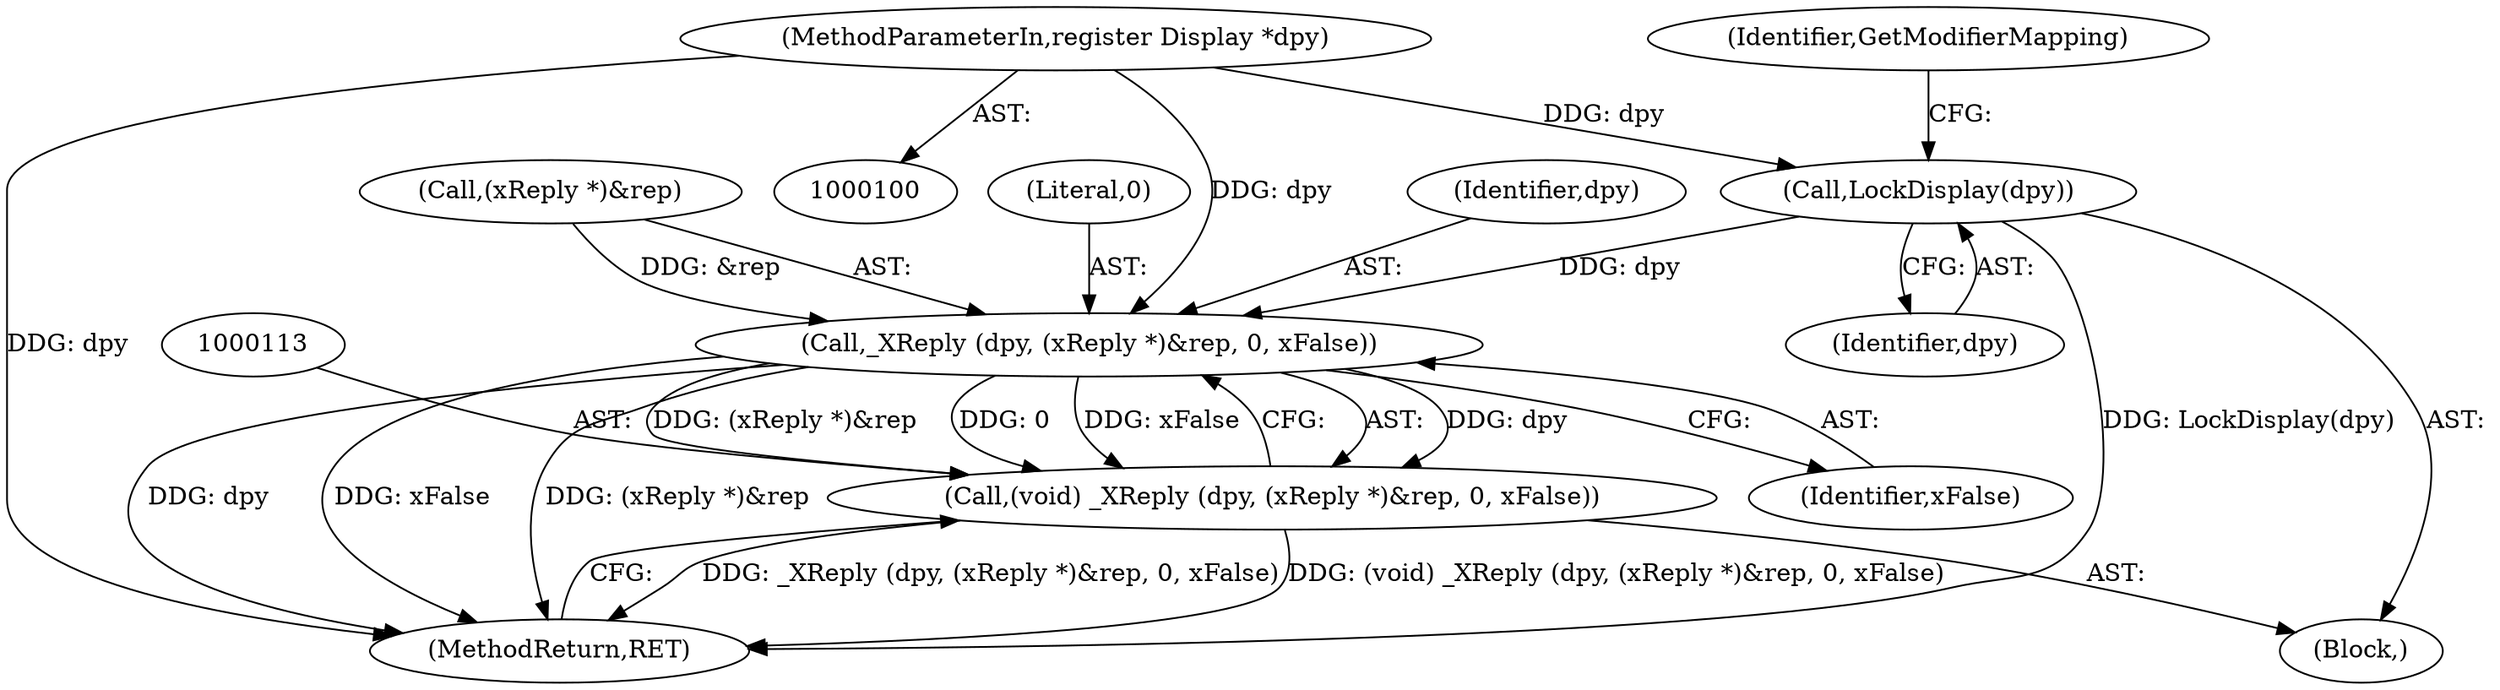 digraph "0_libx11_8c29f1607a31dac0911e45a0dd3d74173822b3c9_0@pointer" {
"1000101" [label="(MethodParameterIn,register Display *dpy)"];
"1000107" [label="(Call,LockDisplay(dpy))"];
"1000114" [label="(Call,_XReply (dpy, (xReply *)&rep, 0, xFalse))"];
"1000112" [label="(Call,(void) _XReply (dpy, (xReply *)&rep, 0, xFalse))"];
"1000108" [label="(Identifier,dpy)"];
"1000122" [label="(MethodReturn,RET)"];
"1000121" [label="(Identifier,xFalse)"];
"1000115" [label="(Identifier,dpy)"];
"1000114" [label="(Call,_XReply (dpy, (xReply *)&rep, 0, xFalse))"];
"1000110" [label="(Identifier,GetModifierMapping)"];
"1000112" [label="(Call,(void) _XReply (dpy, (xReply *)&rep, 0, xFalse))"];
"1000116" [label="(Call,(xReply *)&rep)"];
"1000102" [label="(Block,)"];
"1000101" [label="(MethodParameterIn,register Display *dpy)"];
"1000107" [label="(Call,LockDisplay(dpy))"];
"1000120" [label="(Literal,0)"];
"1000101" -> "1000100"  [label="AST: "];
"1000101" -> "1000122"  [label="DDG: dpy"];
"1000101" -> "1000107"  [label="DDG: dpy"];
"1000101" -> "1000114"  [label="DDG: dpy"];
"1000107" -> "1000102"  [label="AST: "];
"1000107" -> "1000108"  [label="CFG: "];
"1000108" -> "1000107"  [label="AST: "];
"1000110" -> "1000107"  [label="CFG: "];
"1000107" -> "1000122"  [label="DDG: LockDisplay(dpy)"];
"1000107" -> "1000114"  [label="DDG: dpy"];
"1000114" -> "1000112"  [label="AST: "];
"1000114" -> "1000121"  [label="CFG: "];
"1000115" -> "1000114"  [label="AST: "];
"1000116" -> "1000114"  [label="AST: "];
"1000120" -> "1000114"  [label="AST: "];
"1000121" -> "1000114"  [label="AST: "];
"1000112" -> "1000114"  [label="CFG: "];
"1000114" -> "1000122"  [label="DDG: dpy"];
"1000114" -> "1000122"  [label="DDG: xFalse"];
"1000114" -> "1000122"  [label="DDG: (xReply *)&rep"];
"1000114" -> "1000112"  [label="DDG: dpy"];
"1000114" -> "1000112"  [label="DDG: (xReply *)&rep"];
"1000114" -> "1000112"  [label="DDG: 0"];
"1000114" -> "1000112"  [label="DDG: xFalse"];
"1000116" -> "1000114"  [label="DDG: &rep"];
"1000112" -> "1000102"  [label="AST: "];
"1000113" -> "1000112"  [label="AST: "];
"1000122" -> "1000112"  [label="CFG: "];
"1000112" -> "1000122"  [label="DDG: _XReply (dpy, (xReply *)&rep, 0, xFalse)"];
"1000112" -> "1000122"  [label="DDG: (void) _XReply (dpy, (xReply *)&rep, 0, xFalse)"];
}
